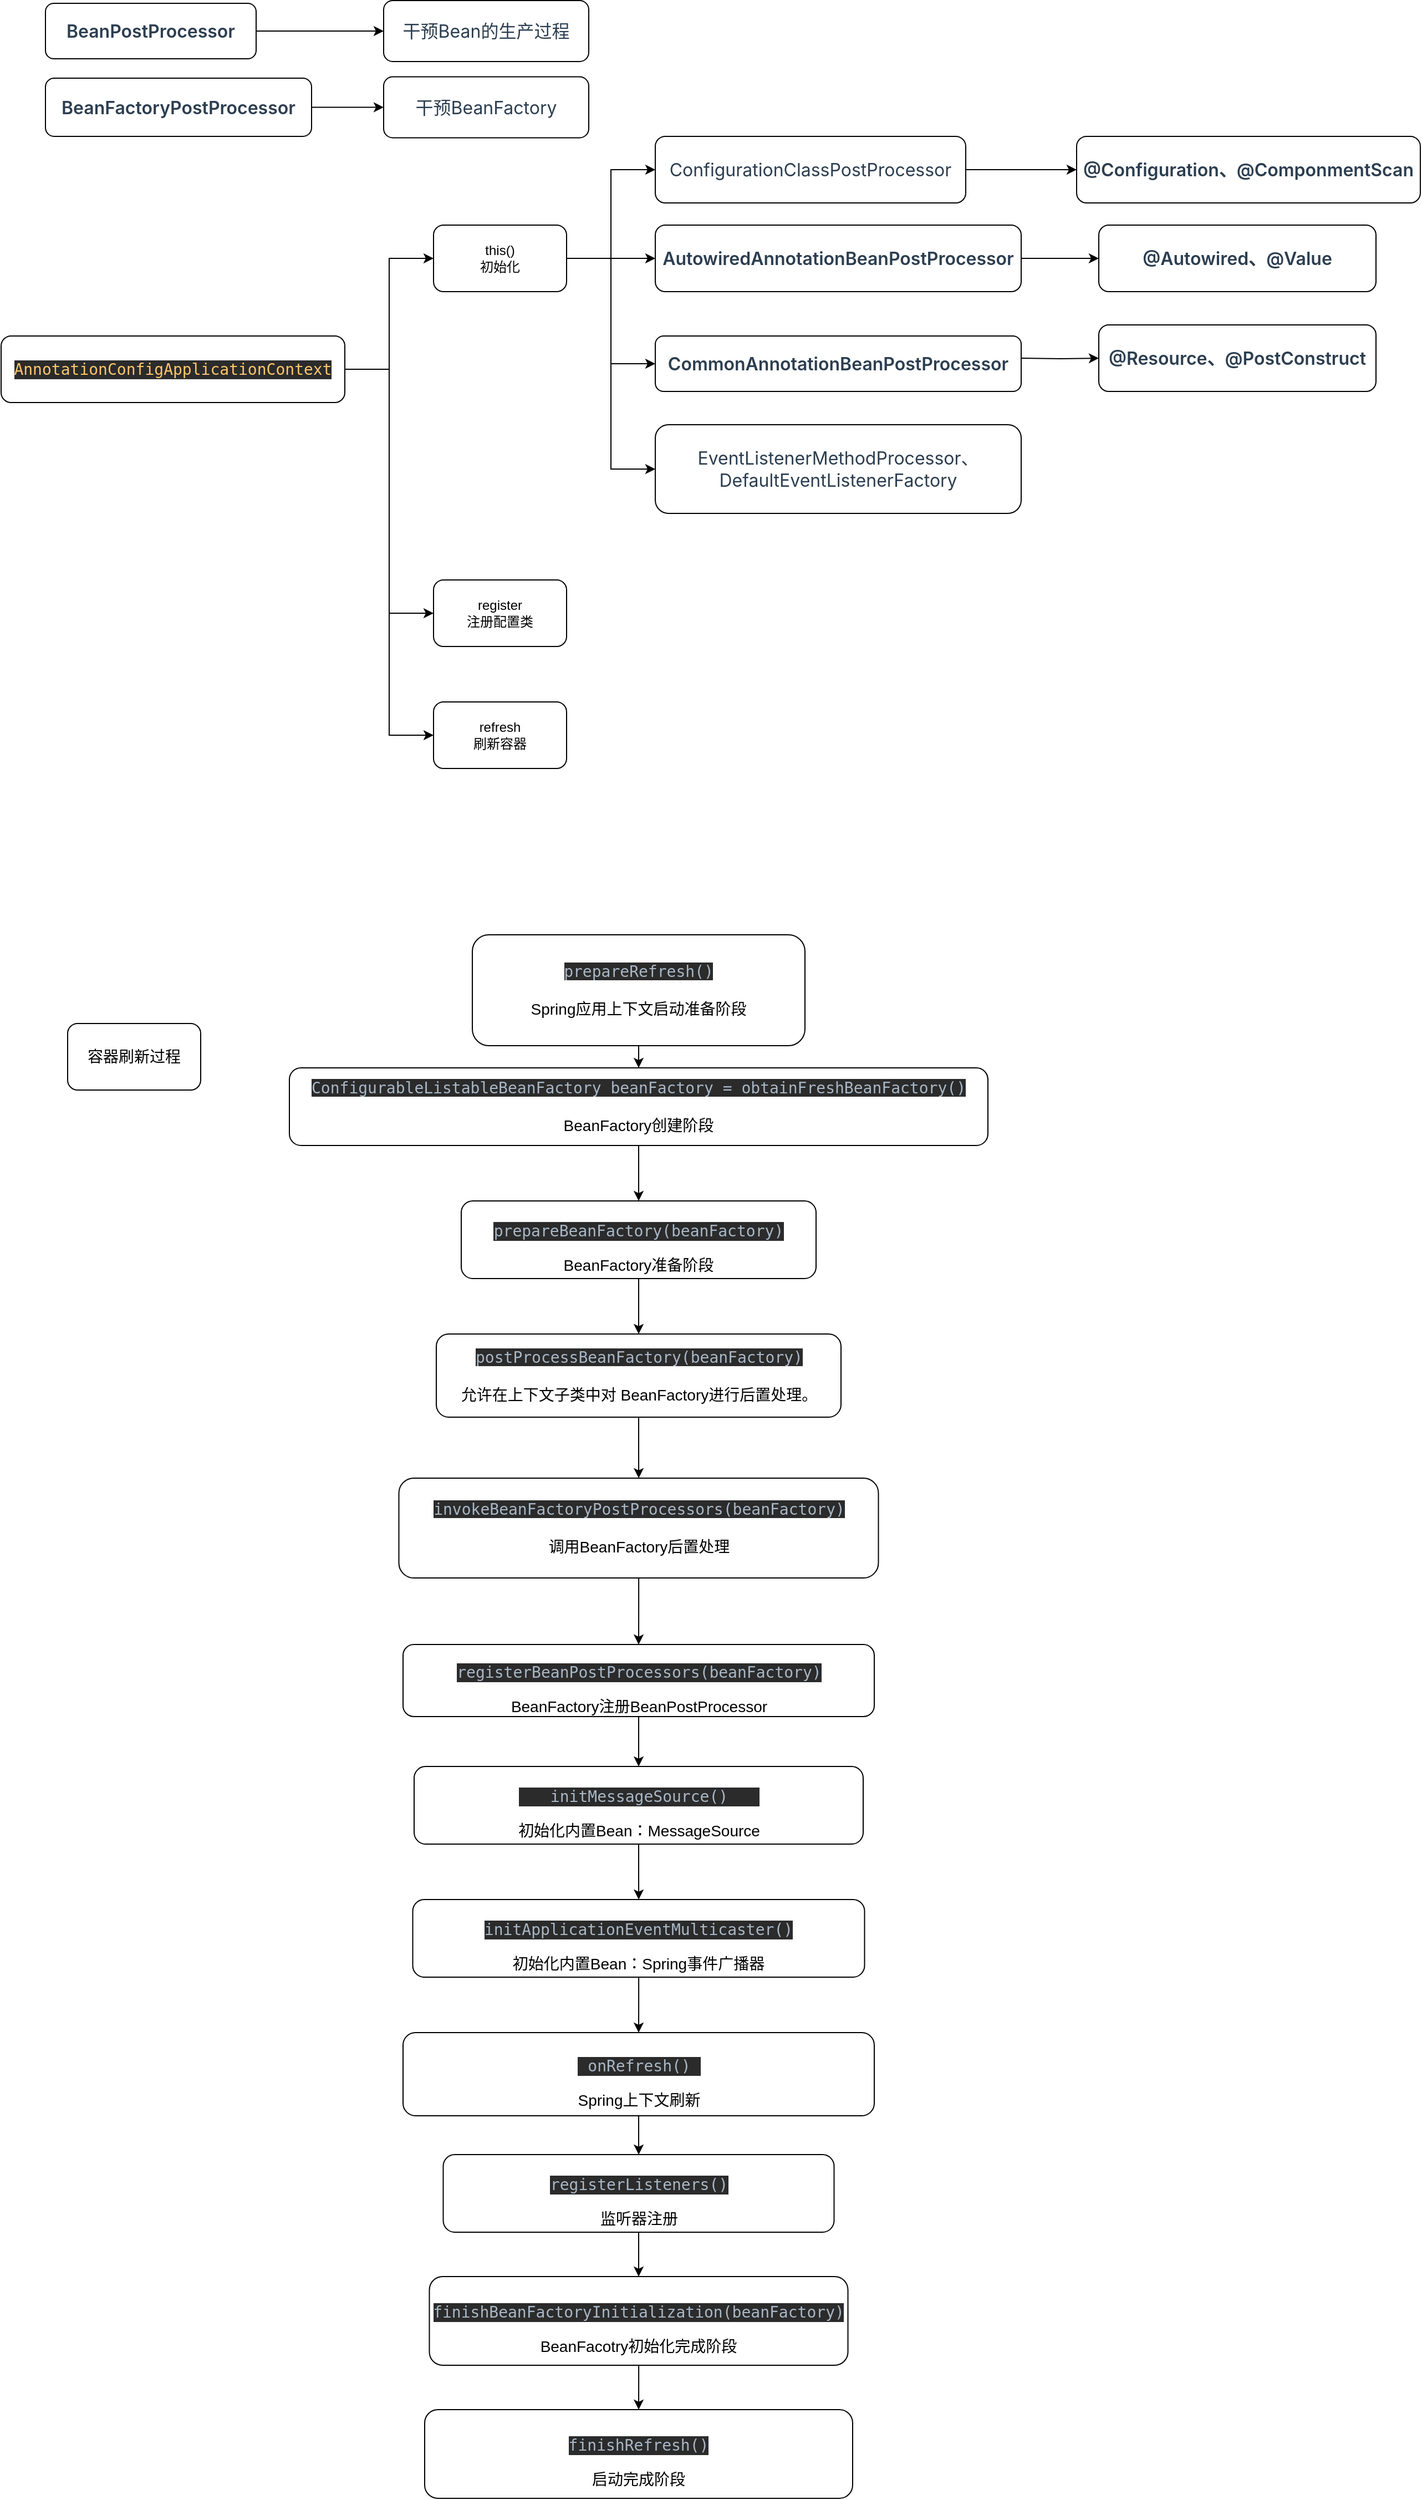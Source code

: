 <mxfile version="20.2.3" type="github">
  <diagram id="syfpTkt5uS4SI4TtbmlW" name="第 1 页">
    <mxGraphModel dx="925" dy="1241" grid="1" gridSize="10" guides="1" tooltips="1" connect="1" arrows="1" fold="1" page="1" pageScale="1" pageWidth="827" pageHeight="1169" math="0" shadow="0">
      <root>
        <mxCell id="0" />
        <mxCell id="1" parent="0" />
        <mxCell id="NoCVoIsP2FQB-OOEhX7j-3" value="" style="edgeStyle=orthogonalEdgeStyle;rounded=0;orthogonalLoop=1;jettySize=auto;html=1;entryX=0;entryY=0.5;entryDx=0;entryDy=0;" edge="1" parent="1" source="NoCVoIsP2FQB-OOEhX7j-1" target="NoCVoIsP2FQB-OOEhX7j-2">
          <mxGeometry relative="1" as="geometry">
            <mxPoint x="490" y="290" as="targetPoint" />
          </mxGeometry>
        </mxCell>
        <mxCell id="NoCVoIsP2FQB-OOEhX7j-5" value="" style="edgeStyle=orthogonalEdgeStyle;rounded=0;orthogonalLoop=1;jettySize=auto;html=1;entryX=0;entryY=0.5;entryDx=0;entryDy=0;" edge="1" parent="1" source="NoCVoIsP2FQB-OOEhX7j-1" target="NoCVoIsP2FQB-OOEhX7j-4">
          <mxGeometry relative="1" as="geometry" />
        </mxCell>
        <mxCell id="NoCVoIsP2FQB-OOEhX7j-7" value="" style="edgeStyle=orthogonalEdgeStyle;rounded=0;orthogonalLoop=1;jettySize=auto;html=1;entryX=0;entryY=0.5;entryDx=0;entryDy=0;" edge="1" parent="1" source="NoCVoIsP2FQB-OOEhX7j-1" target="NoCVoIsP2FQB-OOEhX7j-6">
          <mxGeometry relative="1" as="geometry" />
        </mxCell>
        <mxCell id="NoCVoIsP2FQB-OOEhX7j-1" value="&lt;pre style=&quot;background-color:#2b2b2b;color:#a9b7c6;font-family:&#39;JetBrains Mono&#39;,monospace;font-size:10.5pt;&quot;&gt;&lt;span style=&quot;color:#ffc66d;&quot;&gt;AnnotationConfigApplicationContext&lt;/span&gt;&lt;/pre&gt;" style="rounded=1;whiteSpace=wrap;html=1;" vertex="1" parent="1">
          <mxGeometry x="30" y="330" width="310" height="60" as="geometry" />
        </mxCell>
        <mxCell id="NoCVoIsP2FQB-OOEhX7j-9" value="" style="edgeStyle=orthogonalEdgeStyle;rounded=0;orthogonalLoop=1;jettySize=auto;html=1;entryX=0;entryY=0.5;entryDx=0;entryDy=0;" edge="1" parent="1" source="NoCVoIsP2FQB-OOEhX7j-2" target="NoCVoIsP2FQB-OOEhX7j-8">
          <mxGeometry relative="1" as="geometry" />
        </mxCell>
        <mxCell id="NoCVoIsP2FQB-OOEhX7j-21" value="" style="edgeStyle=orthogonalEdgeStyle;rounded=0;orthogonalLoop=1;jettySize=auto;html=1;" edge="1" parent="1" source="NoCVoIsP2FQB-OOEhX7j-2" target="NoCVoIsP2FQB-OOEhX7j-20">
          <mxGeometry relative="1" as="geometry" />
        </mxCell>
        <mxCell id="NoCVoIsP2FQB-OOEhX7j-25" value="" style="edgeStyle=orthogonalEdgeStyle;rounded=0;orthogonalLoop=1;jettySize=auto;html=1;entryX=0;entryY=0.5;entryDx=0;entryDy=0;" edge="1" parent="1" source="NoCVoIsP2FQB-OOEhX7j-2" target="NoCVoIsP2FQB-OOEhX7j-24">
          <mxGeometry relative="1" as="geometry" />
        </mxCell>
        <mxCell id="NoCVoIsP2FQB-OOEhX7j-29" style="edgeStyle=orthogonalEdgeStyle;rounded=0;orthogonalLoop=1;jettySize=auto;html=1;exitX=1;exitY=0.5;exitDx=0;exitDy=0;entryX=0;entryY=0.5;entryDx=0;entryDy=0;" edge="1" parent="1" source="NoCVoIsP2FQB-OOEhX7j-2" target="NoCVoIsP2FQB-OOEhX7j-28">
          <mxGeometry relative="1" as="geometry" />
        </mxCell>
        <mxCell id="NoCVoIsP2FQB-OOEhX7j-2" value="this()&lt;br&gt;初始化" style="whiteSpace=wrap;html=1;rounded=1;" vertex="1" parent="1">
          <mxGeometry x="420" y="230" width="120" height="60" as="geometry" />
        </mxCell>
        <mxCell id="NoCVoIsP2FQB-OOEhX7j-4" value="register&lt;br&gt;注册配置类" style="whiteSpace=wrap;html=1;rounded=1;" vertex="1" parent="1">
          <mxGeometry x="420" y="550" width="120" height="60" as="geometry" />
        </mxCell>
        <mxCell id="NoCVoIsP2FQB-OOEhX7j-6" value="refresh&lt;br&gt;刷新容器" style="whiteSpace=wrap;html=1;rounded=1;" vertex="1" parent="1">
          <mxGeometry x="420" y="660" width="120" height="60" as="geometry" />
        </mxCell>
        <mxCell id="NoCVoIsP2FQB-OOEhX7j-17" value="" style="edgeStyle=orthogonalEdgeStyle;rounded=0;orthogonalLoop=1;jettySize=auto;html=1;" edge="1" parent="1" source="NoCVoIsP2FQB-OOEhX7j-8" target="NoCVoIsP2FQB-OOEhX7j-16">
          <mxGeometry relative="1" as="geometry" />
        </mxCell>
        <mxCell id="NoCVoIsP2FQB-OOEhX7j-8" value="&lt;span style=&quot;caret-color: rgb(44, 62, 80); color: rgb(44, 62, 80); font-family: -apple-system, BlinkMacSystemFont, &amp;quot;Segoe UI&amp;quot;, Roboto, Oxygen, Ubuntu, Cantarell, &amp;quot;Fira Sans&amp;quot;, &amp;quot;Droid Sans&amp;quot;, &amp;quot;Helvetica Neue&amp;quot;, sans-serif; font-size: 16px; text-align: left; text-size-adjust: auto; background-color: rgb(255, 255, 255);&quot;&gt;ConfigurationClassPostProcessor&lt;/span&gt;" style="whiteSpace=wrap;html=1;rounded=1;" vertex="1" parent="1">
          <mxGeometry x="620" y="150" width="280" height="60" as="geometry" />
        </mxCell>
        <mxCell id="NoCVoIsP2FQB-OOEhX7j-12" value="" style="edgeStyle=orthogonalEdgeStyle;rounded=0;orthogonalLoop=1;jettySize=auto;html=1;" edge="1" parent="1" source="NoCVoIsP2FQB-OOEhX7j-10" target="NoCVoIsP2FQB-OOEhX7j-11">
          <mxGeometry relative="1" as="geometry" />
        </mxCell>
        <mxCell id="NoCVoIsP2FQB-OOEhX7j-10" value="&lt;span style=&quot;font-weight: 600; caret-color: rgb(44, 62, 80); color: rgb(44, 62, 80); font-family: -apple-system, BlinkMacSystemFont, &amp;quot;Segoe UI&amp;quot;, Roboto, Oxygen, Ubuntu, Cantarell, &amp;quot;Fira Sans&amp;quot;, &amp;quot;Droid Sans&amp;quot;, &amp;quot;Helvetica Neue&amp;quot;, sans-serif; font-size: 16px; text-align: left; text-size-adjust: auto;&quot;&gt;BeanPostProcessor&lt;/span&gt;" style="rounded=1;whiteSpace=wrap;html=1;" vertex="1" parent="1">
          <mxGeometry x="70" y="30" width="190" height="50" as="geometry" />
        </mxCell>
        <mxCell id="NoCVoIsP2FQB-OOEhX7j-11" value="&lt;span style=&quot;caret-color: rgb(44, 62, 80); color: rgb(44, 62, 80); font-family: -apple-system, BlinkMacSystemFont, &amp;quot;Segoe UI&amp;quot;, Roboto, Oxygen, Ubuntu, Cantarell, &amp;quot;Fira Sans&amp;quot;, &amp;quot;Droid Sans&amp;quot;, &amp;quot;Helvetica Neue&amp;quot;, sans-serif; font-size: 16px; text-align: start; text-size-adjust: auto; background-color: rgb(255, 255, 255);&quot;&gt;干预Bean的生产过程&lt;/span&gt;" style="whiteSpace=wrap;html=1;rounded=1;" vertex="1" parent="1">
          <mxGeometry x="375" y="27.5" width="185" height="55" as="geometry" />
        </mxCell>
        <mxCell id="NoCVoIsP2FQB-OOEhX7j-13" value="" style="edgeStyle=orthogonalEdgeStyle;rounded=0;orthogonalLoop=1;jettySize=auto;html=1;" edge="1" parent="1" source="NoCVoIsP2FQB-OOEhX7j-14" target="NoCVoIsP2FQB-OOEhX7j-15">
          <mxGeometry relative="1" as="geometry" />
        </mxCell>
        <mxCell id="NoCVoIsP2FQB-OOEhX7j-14" value="&lt;span style=&quot;font-weight: 600; caret-color: rgb(44, 62, 80); color: rgb(44, 62, 80); font-family: -apple-system, BlinkMacSystemFont, &amp;quot;Segoe UI&amp;quot;, Roboto, Oxygen, Ubuntu, Cantarell, &amp;quot;Fira Sans&amp;quot;, &amp;quot;Droid Sans&amp;quot;, &amp;quot;Helvetica Neue&amp;quot;, sans-serif; font-size: 16px; text-align: start; text-size-adjust: auto;&quot;&gt;BeanFactoryPostProcessor&lt;/span&gt;" style="rounded=1;whiteSpace=wrap;html=1;" vertex="1" parent="1">
          <mxGeometry x="70" y="97.5" width="240" height="52.5" as="geometry" />
        </mxCell>
        <mxCell id="NoCVoIsP2FQB-OOEhX7j-15" value="&lt;span style=&quot;caret-color: rgb(44, 62, 80); color: rgb(44, 62, 80); font-family: -apple-system, BlinkMacSystemFont, &amp;quot;Segoe UI&amp;quot;, Roboto, Oxygen, Ubuntu, Cantarell, &amp;quot;Fira Sans&amp;quot;, &amp;quot;Droid Sans&amp;quot;, &amp;quot;Helvetica Neue&amp;quot;, sans-serif; font-size: 16px; text-align: start; text-size-adjust: auto; background-color: rgb(255, 255, 255);&quot;&gt;干预BeanFactory&lt;/span&gt;" style="whiteSpace=wrap;html=1;rounded=1;" vertex="1" parent="1">
          <mxGeometry x="375" y="96.25" width="185" height="55" as="geometry" />
        </mxCell>
        <mxCell id="NoCVoIsP2FQB-OOEhX7j-16" value="&lt;span style=&quot;font-weight: 600; caret-color: rgb(44, 62, 80); color: rgb(44, 62, 80); font-family: -apple-system, BlinkMacSystemFont, &amp;quot;Segoe UI&amp;quot;, Roboto, Oxygen, Ubuntu, Cantarell, &amp;quot;Fira Sans&amp;quot;, &amp;quot;Droid Sans&amp;quot;, &amp;quot;Helvetica Neue&amp;quot;, sans-serif; font-size: 16px; text-align: left; text-size-adjust: auto;&quot;&gt;@Configuration、&lt;/span&gt;&lt;span style=&quot;color: rgb(44, 62, 80); font-family: -apple-system, &amp;quot;system-ui&amp;quot;, &amp;quot;Segoe UI&amp;quot;, Roboto, Oxygen, Ubuntu, Cantarell, &amp;quot;Fira Sans&amp;quot;, &amp;quot;Droid Sans&amp;quot;, &amp;quot;Helvetica Neue&amp;quot;, sans-serif; font-size: 16px; font-weight: 600; text-align: left; caret-color: rgb(44, 62, 80);&quot;&gt;@ComponmentScan&lt;/span&gt;" style="whiteSpace=wrap;html=1;rounded=1;" vertex="1" parent="1">
          <mxGeometry x="1000" y="150" width="310" height="60" as="geometry" />
        </mxCell>
        <mxCell id="NoCVoIsP2FQB-OOEhX7j-23" value="" style="edgeStyle=orthogonalEdgeStyle;rounded=0;orthogonalLoop=1;jettySize=auto;html=1;" edge="1" parent="1" source="NoCVoIsP2FQB-OOEhX7j-20" target="NoCVoIsP2FQB-OOEhX7j-22">
          <mxGeometry relative="1" as="geometry" />
        </mxCell>
        <mxCell id="NoCVoIsP2FQB-OOEhX7j-20" value="&lt;strong style=&quot;font-weight: 600; caret-color: rgb(44, 62, 80); color: rgb(44, 62, 80); font-family: -apple-system, BlinkMacSystemFont, &amp;quot;Segoe UI&amp;quot;, Roboto, Oxygen, Ubuntu, Cantarell, &amp;quot;Fira Sans&amp;quot;, &amp;quot;Droid Sans&amp;quot;, &amp;quot;Helvetica Neue&amp;quot;, sans-serif; font-size: 16px; font-style: normal; font-variant-caps: normal; letter-spacing: normal; text-align: left; text-indent: 0px; text-transform: none; word-spacing: 0px; text-size-adjust: auto; -webkit-text-stroke-width: 0px; text-decoration: none;&quot;&gt;AutowiredAnnotationBeanPostProcessor&lt;/strong&gt;" style="whiteSpace=wrap;html=1;rounded=1;" vertex="1" parent="1">
          <mxGeometry x="620" y="230" width="330" height="60" as="geometry" />
        </mxCell>
        <mxCell id="NoCVoIsP2FQB-OOEhX7j-22" value="&lt;span style=&quot;font-weight: 600; caret-color: rgb(44, 62, 80); color: rgb(44, 62, 80); font-family: -apple-system, BlinkMacSystemFont, &amp;quot;Segoe UI&amp;quot;, Roboto, Oxygen, Ubuntu, Cantarell, &amp;quot;Fira Sans&amp;quot;, &amp;quot;Droid Sans&amp;quot;, &amp;quot;Helvetica Neue&amp;quot;, sans-serif; font-size: 16px; text-align: left; text-size-adjust: auto;&quot;&gt;@Autowired、&lt;/span&gt;&lt;span style=&quot;font-weight: 600; caret-color: rgb(44, 62, 80); color: rgb(44, 62, 80); font-family: -apple-system, BlinkMacSystemFont, &amp;quot;Segoe UI&amp;quot;, Roboto, Oxygen, Ubuntu, Cantarell, &amp;quot;Fira Sans&amp;quot;, &amp;quot;Droid Sans&amp;quot;, &amp;quot;Helvetica Neue&amp;quot;, sans-serif; font-size: 16px; text-align: left; text-size-adjust: auto;&quot;&gt;@Value&lt;/span&gt;" style="whiteSpace=wrap;html=1;rounded=1;" vertex="1" parent="1">
          <mxGeometry x="1020" y="230" width="250" height="60" as="geometry" />
        </mxCell>
        <mxCell id="NoCVoIsP2FQB-OOEhX7j-24" value="&lt;strong style=&quot;font-weight: 600; caret-color: rgb(44, 62, 80); color: rgb(44, 62, 80); font-family: -apple-system, BlinkMacSystemFont, &amp;quot;Segoe UI&amp;quot;, Roboto, Oxygen, Ubuntu, Cantarell, &amp;quot;Fira Sans&amp;quot;, &amp;quot;Droid Sans&amp;quot;, &amp;quot;Helvetica Neue&amp;quot;, sans-serif; font-size: 16px; font-style: normal; font-variant-caps: normal; letter-spacing: normal; text-align: left; text-indent: 0px; text-transform: none; word-spacing: 0px; text-size-adjust: auto; -webkit-text-stroke-width: 0px; text-decoration: none;&quot;&gt;CommonAnnotationBeanPostProcessor&lt;/strong&gt;" style="whiteSpace=wrap;html=1;rounded=1;" vertex="1" parent="1">
          <mxGeometry x="620" y="330" width="330" height="50" as="geometry" />
        </mxCell>
        <mxCell id="NoCVoIsP2FQB-OOEhX7j-26" value="" style="edgeStyle=orthogonalEdgeStyle;rounded=0;orthogonalLoop=1;jettySize=auto;html=1;" edge="1" parent="1" target="NoCVoIsP2FQB-OOEhX7j-27">
          <mxGeometry relative="1" as="geometry">
            <mxPoint x="950" y="350" as="sourcePoint" />
          </mxGeometry>
        </mxCell>
        <mxCell id="NoCVoIsP2FQB-OOEhX7j-27" value="&lt;span style=&quot;font-weight: 600; caret-color: rgb(44, 62, 80); color: rgb(44, 62, 80); font-family: -apple-system, BlinkMacSystemFont, &amp;quot;Segoe UI&amp;quot;, Roboto, Oxygen, Ubuntu, Cantarell, &amp;quot;Fira Sans&amp;quot;, &amp;quot;Droid Sans&amp;quot;, &amp;quot;Helvetica Neue&amp;quot;, sans-serif; font-size: 16px; text-align: left; text-size-adjust: auto;&quot;&gt;@Resource、&lt;/span&gt;&lt;span style=&quot;font-weight: 600; caret-color: rgb(44, 62, 80); color: rgb(44, 62, 80); font-family: -apple-system, BlinkMacSystemFont, &amp;quot;Segoe UI&amp;quot;, Roboto, Oxygen, Ubuntu, Cantarell, &amp;quot;Fira Sans&amp;quot;, &amp;quot;Droid Sans&amp;quot;, &amp;quot;Helvetica Neue&amp;quot;, sans-serif; font-size: 16px; text-align: left; text-size-adjust: auto;&quot;&gt;@PostConstruct&lt;/span&gt;" style="whiteSpace=wrap;html=1;rounded=1;" vertex="1" parent="1">
          <mxGeometry x="1020" y="320" width="250" height="60" as="geometry" />
        </mxCell>
        <mxCell id="NoCVoIsP2FQB-OOEhX7j-28" value="&lt;span style=&quot;caret-color: rgb(44, 62, 80); color: rgb(44, 62, 80); font-family: -apple-system, BlinkMacSystemFont, &amp;quot;Segoe UI&amp;quot;, Roboto, Oxygen, Ubuntu, Cantarell, &amp;quot;Fira Sans&amp;quot;, &amp;quot;Droid Sans&amp;quot;, &amp;quot;Helvetica Neue&amp;quot;, sans-serif; font-size: 16px; text-align: left; text-size-adjust: auto; background-color: rgb(255, 255, 255);&quot;&gt;EventListenerMethodProcessor、&lt;br&gt;&lt;span style=&quot;font-family: -apple-system, BlinkMacSystemFont, &amp;quot;Segoe UI&amp;quot;, Roboto, Oxygen, Ubuntu, Cantarell, &amp;quot;Fira Sans&amp;quot;, &amp;quot;Droid Sans&amp;quot;, &amp;quot;Helvetica Neue&amp;quot;, sans-serif; background-color: initial;&quot;&gt;DefaultEventListenerFactory&lt;/span&gt;&lt;br&gt;&lt;/span&gt;" style="whiteSpace=wrap;html=1;rounded=1;" vertex="1" parent="1">
          <mxGeometry x="620" y="410" width="330" height="80" as="geometry" />
        </mxCell>
        <mxCell id="NoCVoIsP2FQB-OOEhX7j-31" value="容器刷新过程" style="rounded=1;whiteSpace=wrap;html=1;fontSize=14;" vertex="1" parent="1">
          <mxGeometry x="90" y="950" width="120" height="60" as="geometry" />
        </mxCell>
        <mxCell id="NoCVoIsP2FQB-OOEhX7j-34" value="" style="edgeStyle=orthogonalEdgeStyle;rounded=0;orthogonalLoop=1;jettySize=auto;html=1;fontSize=14;" edge="1" parent="1" source="NoCVoIsP2FQB-OOEhX7j-32" target="NoCVoIsP2FQB-OOEhX7j-33">
          <mxGeometry relative="1" as="geometry" />
        </mxCell>
        <mxCell id="NoCVoIsP2FQB-OOEhX7j-32" value="&lt;span style=&quot;background-color: rgb(43, 43, 43); color: rgb(169, 183, 198); font-family: &amp;quot;JetBrains Mono&amp;quot;, monospace; font-size: 14px;&quot;&gt;prepareRefresh()&lt;br style=&quot;font-size: 14px;&quot;&gt;&lt;/span&gt;&lt;br style=&quot;font-size: 14px;&quot;&gt;Spring应用上下文启动准备阶段" style="rounded=1;whiteSpace=wrap;html=1;fontSize=14;" vertex="1" parent="1">
          <mxGeometry x="455" y="870" width="300" height="100" as="geometry" />
        </mxCell>
        <mxCell id="NoCVoIsP2FQB-OOEhX7j-38" value="" style="edgeStyle=orthogonalEdgeStyle;rounded=0;orthogonalLoop=1;jettySize=auto;html=1;fontSize=14;" edge="1" parent="1" source="NoCVoIsP2FQB-OOEhX7j-33" target="NoCVoIsP2FQB-OOEhX7j-37">
          <mxGeometry relative="1" as="geometry" />
        </mxCell>
        <mxCell id="NoCVoIsP2FQB-OOEhX7j-33" value="&lt;font style=&quot;font-size: 14px;&quot;&gt;&lt;span style=&quot;background-color: rgb(43, 43, 43); font-size: 14px;&quot;&gt;&lt;font face=&quot;JetBrains Mono, monospace&quot; color=&quot;#a9b7c6&quot; style=&quot;font-size: 14px;&quot;&gt;&lt;span style=&quot;font-size: 14px;&quot;&gt;ConfigurableListableBeanFactory beanFactory = obtainFreshBeanFactory()&lt;/span&gt;&lt;/font&gt;&lt;font face=&quot;JetBrains Mono, monospace&quot; color=&quot;#cc7832&quot; style=&quot;font-size: 14px;&quot;&gt;&lt;span style=&quot;font-size: 14px;&quot;&gt;&lt;br style=&quot;font-size: 14px;&quot;&gt;&lt;/span&gt;&lt;/font&gt;&lt;/span&gt;&lt;font face=&quot;JetBrains Mono, monospace&quot; color=&quot;#cc7832&quot; style=&quot;font-size: 14px;&quot;&gt;&lt;span style=&quot;font-size: 14px;&quot;&gt;&lt;br style=&quot;font-size: 14px;&quot;&gt;&lt;/span&gt;&lt;/font&gt;&lt;span style=&quot;font-size: 14px;&quot;&gt;BeanFactory创建阶段&lt;/span&gt;&lt;/font&gt;" style="whiteSpace=wrap;html=1;rounded=1;fontSize=14;" vertex="1" parent="1">
          <mxGeometry x="290" y="990" width="630" height="70" as="geometry" />
        </mxCell>
        <mxCell id="NoCVoIsP2FQB-OOEhX7j-45" value="" style="edgeStyle=orthogonalEdgeStyle;rounded=0;orthogonalLoop=1;jettySize=auto;html=1;fontSize=14;" edge="1" parent="1" source="NoCVoIsP2FQB-OOEhX7j-37" target="NoCVoIsP2FQB-OOEhX7j-44">
          <mxGeometry relative="1" as="geometry" />
        </mxCell>
        <mxCell id="NoCVoIsP2FQB-OOEhX7j-37" value="&lt;pre style=&quot;background-color:#2b2b2b;color:#a9b7c6;font-family:&#39;JetBrains Mono&#39;,monospace;font-size:10.5pt;&quot;&gt;prepareBeanFactory(beanFactory)&lt;/pre&gt;BeanFactory准备阶段" style="whiteSpace=wrap;html=1;rounded=1;fontSize=14;" vertex="1" parent="1">
          <mxGeometry x="445" y="1110" width="320" height="70" as="geometry" />
        </mxCell>
        <mxCell id="NoCVoIsP2FQB-OOEhX7j-48" value="" style="edgeStyle=orthogonalEdgeStyle;rounded=0;orthogonalLoop=1;jettySize=auto;html=1;fontSize=14;" edge="1" parent="1" source="NoCVoIsP2FQB-OOEhX7j-44" target="NoCVoIsP2FQB-OOEhX7j-47">
          <mxGeometry relative="1" as="geometry" />
        </mxCell>
        <mxCell id="NoCVoIsP2FQB-OOEhX7j-44" value="&lt;span style=&quot;background-color: rgb(43, 43, 43); color: rgb(169, 183, 198); font-family: &amp;quot;JetBrains Mono&amp;quot;, monospace; font-size: 10.5pt;&quot;&gt;postProcessBeanFactory(beanFactory)&lt;br&gt;&lt;/span&gt;&lt;br&gt;允许在上下文子类中对 BeanFactory进行后置处理。" style="whiteSpace=wrap;html=1;fontSize=14;rounded=1;" vertex="1" parent="1">
          <mxGeometry x="422.5" y="1230" width="365" height="75" as="geometry" />
        </mxCell>
        <mxCell id="NoCVoIsP2FQB-OOEhX7j-50" value="" style="edgeStyle=orthogonalEdgeStyle;rounded=0;orthogonalLoop=1;jettySize=auto;html=1;fontSize=14;" edge="1" parent="1" source="NoCVoIsP2FQB-OOEhX7j-47" target="NoCVoIsP2FQB-OOEhX7j-49">
          <mxGeometry relative="1" as="geometry" />
        </mxCell>
        <mxCell id="NoCVoIsP2FQB-OOEhX7j-47" value="&lt;span style=&quot;background-color: rgb(43, 43, 43); color: rgb(169, 183, 198); font-family: &amp;quot;JetBrains Mono&amp;quot;, monospace; font-size: 10.5pt;&quot;&gt;invokeBeanFactoryPostProcessors(beanFactory)&lt;/span&gt;&lt;br&gt;&lt;br&gt;调用BeanFactory后置处理" style="whiteSpace=wrap;html=1;fontSize=14;rounded=1;" vertex="1" parent="1">
          <mxGeometry x="388.75" y="1360" width="432.5" height="90" as="geometry" />
        </mxCell>
        <mxCell id="NoCVoIsP2FQB-OOEhX7j-52" value="" style="edgeStyle=orthogonalEdgeStyle;rounded=0;orthogonalLoop=1;jettySize=auto;html=1;fontSize=14;" edge="1" parent="1" source="NoCVoIsP2FQB-OOEhX7j-49" target="NoCVoIsP2FQB-OOEhX7j-51">
          <mxGeometry relative="1" as="geometry" />
        </mxCell>
        <mxCell id="NoCVoIsP2FQB-OOEhX7j-49" value="&lt;pre style=&quot;background-color:#2b2b2b;color:#a9b7c6;font-family:&#39;JetBrains Mono&#39;,monospace;font-size:10.5pt;&quot;&gt;registerBeanPostProcessors(beanFactory)&lt;/pre&gt;BeanFactory注册BeanPostProcessor" style="whiteSpace=wrap;html=1;fontSize=14;rounded=1;" vertex="1" parent="1">
          <mxGeometry x="392.5" y="1510" width="425" height="65" as="geometry" />
        </mxCell>
        <mxCell id="NoCVoIsP2FQB-OOEhX7j-54" value="" style="edgeStyle=orthogonalEdgeStyle;rounded=0;orthogonalLoop=1;jettySize=auto;html=1;fontSize=14;" edge="1" parent="1" source="NoCVoIsP2FQB-OOEhX7j-51" target="NoCVoIsP2FQB-OOEhX7j-53">
          <mxGeometry relative="1" as="geometry" />
        </mxCell>
        <mxCell id="NoCVoIsP2FQB-OOEhX7j-51" value="&lt;pre style=&quot;background-color:#2b2b2b;color:#a9b7c6;font-family:&#39;JetBrains Mono&#39;,monospace;font-size:10.5pt;&quot;&gt;initMessageSource()&lt;/pre&gt;初始化内置Bean：MessageSource&lt;br&gt;" style="whiteSpace=wrap;html=1;fontSize=14;rounded=1;" vertex="1" parent="1">
          <mxGeometry x="402.5" y="1620" width="405" height="70" as="geometry" />
        </mxCell>
        <mxCell id="NoCVoIsP2FQB-OOEhX7j-56" value="" style="edgeStyle=orthogonalEdgeStyle;rounded=0;orthogonalLoop=1;jettySize=auto;html=1;fontSize=14;" edge="1" parent="1" source="NoCVoIsP2FQB-OOEhX7j-53" target="NoCVoIsP2FQB-OOEhX7j-55">
          <mxGeometry relative="1" as="geometry" />
        </mxCell>
        <mxCell id="NoCVoIsP2FQB-OOEhX7j-53" value="&lt;pre style=&quot;background-color:#2b2b2b;color:#a9b7c6;font-family:&#39;JetBrains Mono&#39;,monospace;font-size:10.5pt;&quot;&gt;initApplicationEventMulticaster()&lt;/pre&gt;初始化内置Bean：Spring事件广播器" style="whiteSpace=wrap;html=1;fontSize=14;rounded=1;" vertex="1" parent="1">
          <mxGeometry x="401.25" y="1740" width="407.5" height="70" as="geometry" />
        </mxCell>
        <mxCell id="NoCVoIsP2FQB-OOEhX7j-58" value="" style="edgeStyle=orthogonalEdgeStyle;rounded=0;orthogonalLoop=1;jettySize=auto;html=1;fontSize=14;" edge="1" parent="1" source="NoCVoIsP2FQB-OOEhX7j-55" target="NoCVoIsP2FQB-OOEhX7j-57">
          <mxGeometry relative="1" as="geometry" />
        </mxCell>
        <mxCell id="NoCVoIsP2FQB-OOEhX7j-55" value="&lt;pre style=&quot;background-color:#2b2b2b;color:#a9b7c6;font-family:&#39;JetBrains Mono&#39;,monospace;font-size:10.5pt;&quot;&gt;onRefresh()&lt;/pre&gt;Spring上下文刷新&lt;br&gt;" style="whiteSpace=wrap;html=1;fontSize=14;rounded=1;" vertex="1" parent="1">
          <mxGeometry x="392.5" y="1860" width="425" height="75" as="geometry" />
        </mxCell>
        <mxCell id="NoCVoIsP2FQB-OOEhX7j-60" value="" style="edgeStyle=orthogonalEdgeStyle;rounded=0;orthogonalLoop=1;jettySize=auto;html=1;fontSize=14;" edge="1" parent="1" source="NoCVoIsP2FQB-OOEhX7j-57" target="NoCVoIsP2FQB-OOEhX7j-59">
          <mxGeometry relative="1" as="geometry" />
        </mxCell>
        <mxCell id="NoCVoIsP2FQB-OOEhX7j-57" value="&lt;pre style=&quot;background-color:#2b2b2b;color:#a9b7c6;font-family:&#39;JetBrains Mono&#39;,monospace;font-size:10.5pt;&quot;&gt;registerListeners()&lt;/pre&gt;监听器注册" style="whiteSpace=wrap;html=1;fontSize=14;rounded=1;" vertex="1" parent="1">
          <mxGeometry x="428.75" y="1970" width="352.5" height="70" as="geometry" />
        </mxCell>
        <mxCell id="NoCVoIsP2FQB-OOEhX7j-62" value="" style="edgeStyle=orthogonalEdgeStyle;rounded=0;orthogonalLoop=1;jettySize=auto;html=1;fontSize=14;" edge="1" parent="1" source="NoCVoIsP2FQB-OOEhX7j-59" target="NoCVoIsP2FQB-OOEhX7j-61">
          <mxGeometry relative="1" as="geometry" />
        </mxCell>
        <mxCell id="NoCVoIsP2FQB-OOEhX7j-59" value="&lt;pre style=&quot;background-color:#2b2b2b;color:#a9b7c6;font-family:&#39;JetBrains Mono&#39;,monospace;font-size:10.5pt;&quot;&gt;finishBeanFactoryInitialization(beanFactory)&lt;/pre&gt;BeanFacotry初始化完成阶段" style="whiteSpace=wrap;html=1;fontSize=14;rounded=1;" vertex="1" parent="1">
          <mxGeometry x="416.25" y="2080" width="377.5" height="80" as="geometry" />
        </mxCell>
        <mxCell id="NoCVoIsP2FQB-OOEhX7j-61" value="&lt;pre style=&quot;background-color:#2b2b2b;color:#a9b7c6;font-family:&#39;JetBrains Mono&#39;,monospace;font-size:10.5pt;&quot;&gt;finishRefresh()&lt;/pre&gt;启动完成阶段" style="whiteSpace=wrap;html=1;fontSize=14;rounded=1;" vertex="1" parent="1">
          <mxGeometry x="412" y="2200" width="386" height="80" as="geometry" />
        </mxCell>
      </root>
    </mxGraphModel>
  </diagram>
</mxfile>
